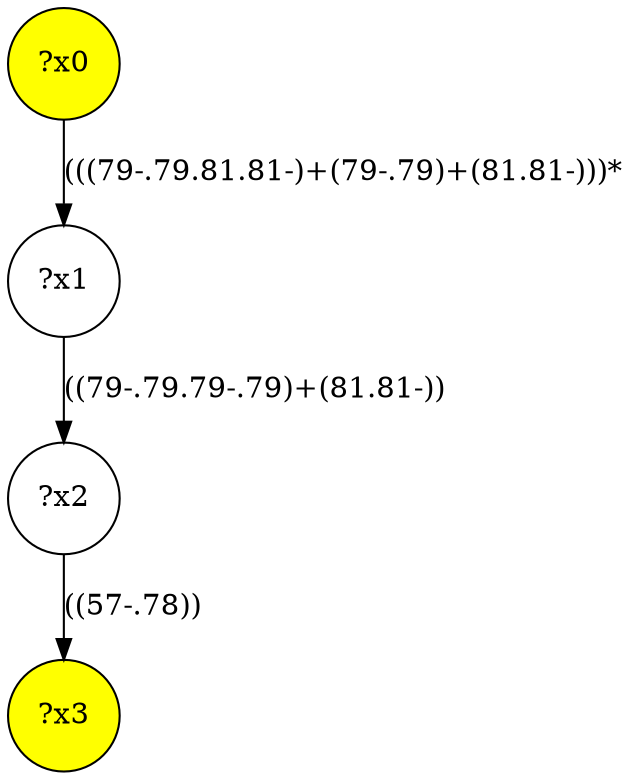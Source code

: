 digraph g {
	x0 [fillcolor="yellow", style="filled," shape=circle, label="?x0"];
	x3 [fillcolor="yellow", style="filled," shape=circle, label="?x3"];
	x1 [shape=circle, label="?x1"];
	x0 -> x1 [label="(((79-.79.81.81-)+(79-.79)+(81.81-)))*"];
	x2 [shape=circle, label="?x2"];
	x1 -> x2 [label="((79-.79.79-.79)+(81.81-))"];
	x2 -> x3 [label="((57-.78))"];
}

